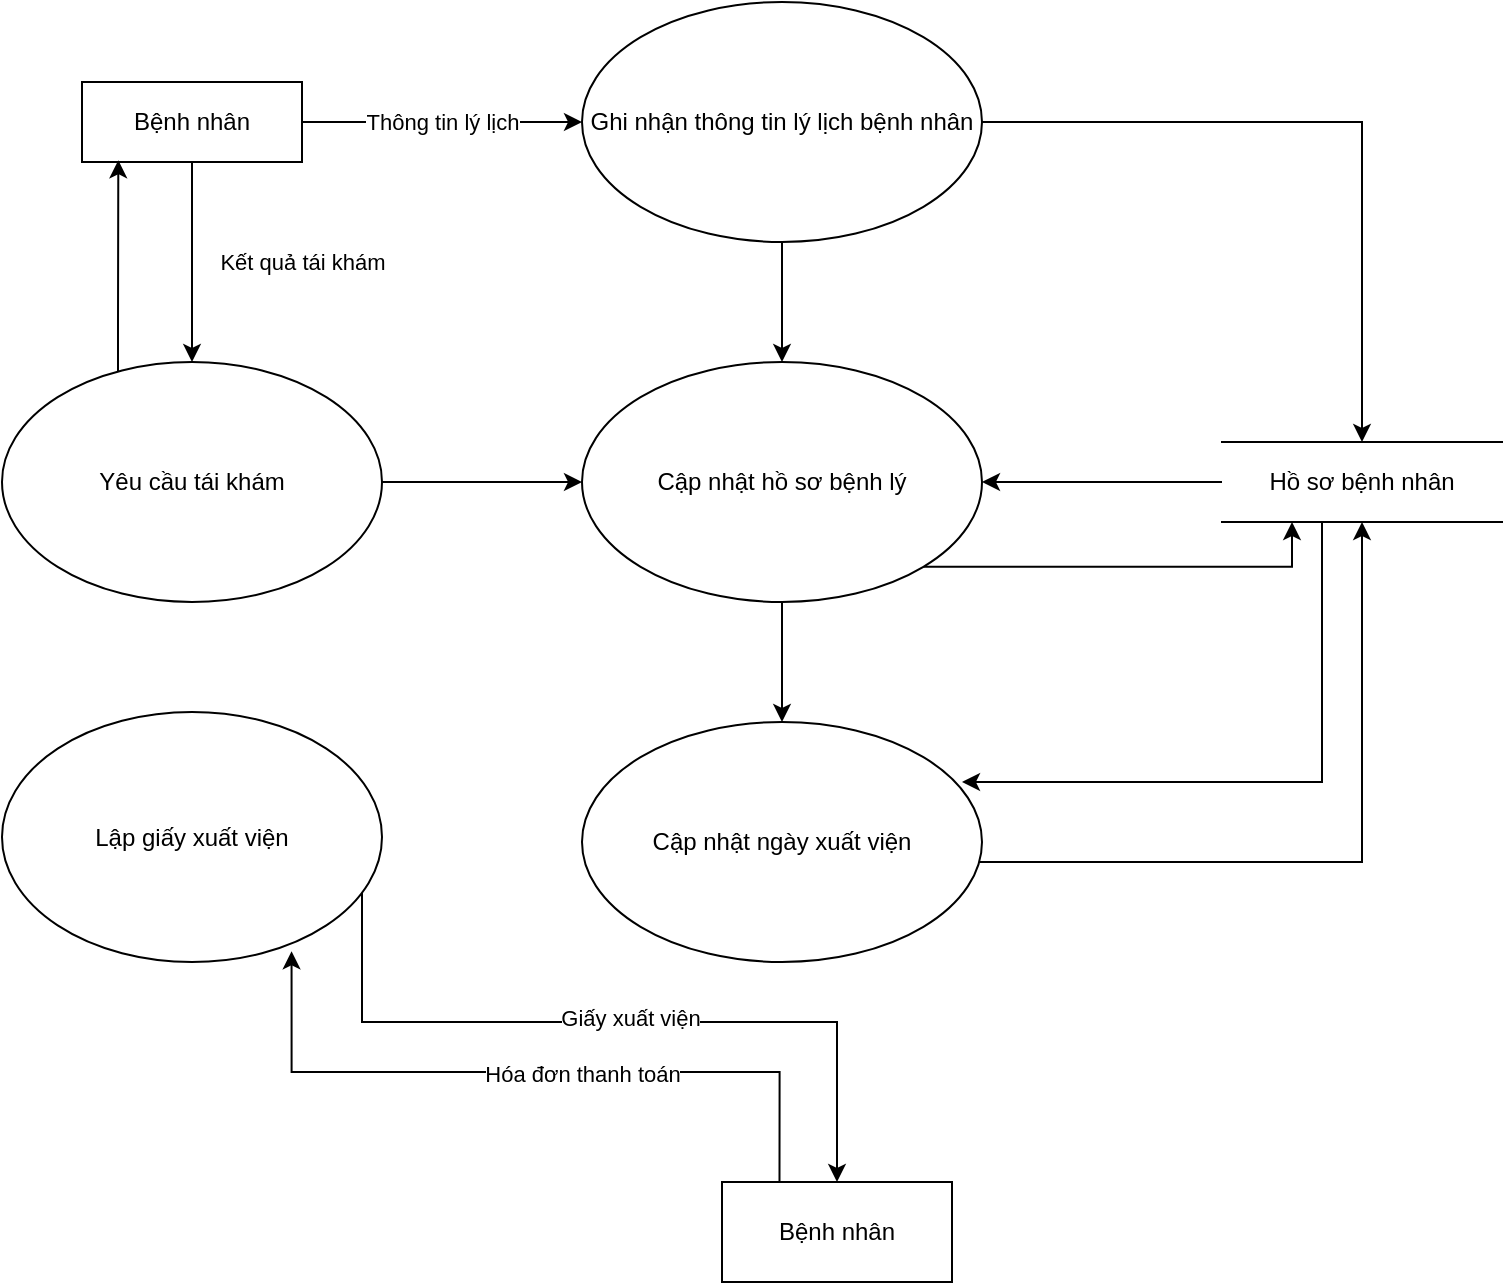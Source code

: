 <mxfile version="13.9.9" type="github">
  <diagram id="2405wJ3sSz2FnLK-L2Kb" name="Page-1">
    <mxGraphModel dx="1019" dy="519" grid="1" gridSize="10" guides="1" tooltips="1" connect="1" arrows="1" fold="1" page="1" pageScale="1" pageWidth="850" pageHeight="1100" math="0" shadow="0">
      <root>
        <mxCell id="0" />
        <mxCell id="1" parent="0" />
        <mxCell id="DbfD-DtE0sevARXXJMPS-3" value="Thông tin lý lịch" style="edgeStyle=orthogonalEdgeStyle;rounded=0;orthogonalLoop=1;jettySize=auto;html=1;exitX=1;exitY=0.5;exitDx=0;exitDy=0;entryX=0;entryY=0.5;entryDx=0;entryDy=0;" parent="1" source="DbfD-DtE0sevARXXJMPS-1" target="DbfD-DtE0sevARXXJMPS-2" edge="1">
          <mxGeometry relative="1" as="geometry" />
        </mxCell>
        <mxCell id="DbfD-DtE0sevARXXJMPS-25" value="Kết quả tái khám" style="edgeStyle=orthogonalEdgeStyle;rounded=0;orthogonalLoop=1;jettySize=auto;html=1;entryX=0.5;entryY=0;entryDx=0;entryDy=0;" parent="1" source="DbfD-DtE0sevARXXJMPS-1" target="DbfD-DtE0sevARXXJMPS-15" edge="1">
          <mxGeometry y="55" relative="1" as="geometry">
            <mxPoint as="offset" />
          </mxGeometry>
        </mxCell>
        <mxCell id="DbfD-DtE0sevARXXJMPS-1" value="Bệnh nhân" style="rounded=0;whiteSpace=wrap;html=1;" parent="1" vertex="1">
          <mxGeometry x="90" y="100" width="110" height="40" as="geometry" />
        </mxCell>
        <mxCell id="DbfD-DtE0sevARXXJMPS-5" style="edgeStyle=orthogonalEdgeStyle;rounded=0;orthogonalLoop=1;jettySize=auto;html=1;entryX=0.5;entryY=0;entryDx=0;entryDy=0;" parent="1" source="DbfD-DtE0sevARXXJMPS-2" target="DbfD-DtE0sevARXXJMPS-4" edge="1">
          <mxGeometry relative="1" as="geometry">
            <mxPoint x="720" y="120" as="targetPoint" />
          </mxGeometry>
        </mxCell>
        <mxCell id="DbfD-DtE0sevARXXJMPS-7" style="edgeStyle=orthogonalEdgeStyle;rounded=0;orthogonalLoop=1;jettySize=auto;html=1;" parent="1" source="DbfD-DtE0sevARXXJMPS-2" target="DbfD-DtE0sevARXXJMPS-6" edge="1">
          <mxGeometry relative="1" as="geometry" />
        </mxCell>
        <mxCell id="DbfD-DtE0sevARXXJMPS-2" value="Ghi nhận thông tin lý lịch bệnh nhân" style="ellipse;whiteSpace=wrap;html=1;" parent="1" vertex="1">
          <mxGeometry x="340" y="60" width="200" height="120" as="geometry" />
        </mxCell>
        <mxCell id="DbfD-DtE0sevARXXJMPS-8" style="edgeStyle=orthogonalEdgeStyle;rounded=0;orthogonalLoop=1;jettySize=auto;html=1;entryX=1;entryY=0.5;entryDx=0;entryDy=0;" parent="1" source="DbfD-DtE0sevARXXJMPS-4" target="DbfD-DtE0sevARXXJMPS-6" edge="1">
          <mxGeometry relative="1" as="geometry" />
        </mxCell>
        <mxCell id="DbfD-DtE0sevARXXJMPS-13" style="edgeStyle=orthogonalEdgeStyle;rounded=0;orthogonalLoop=1;jettySize=auto;html=1;entryX=0.95;entryY=0.25;entryDx=0;entryDy=0;entryPerimeter=0;" parent="1" source="DbfD-DtE0sevARXXJMPS-4" target="DbfD-DtE0sevARXXJMPS-10" edge="1">
          <mxGeometry relative="1" as="geometry">
            <Array as="points">
              <mxPoint x="710" y="450" />
            </Array>
          </mxGeometry>
        </mxCell>
        <mxCell id="DbfD-DtE0sevARXXJMPS-4" value="Hồ sơ bệnh nhân" style="shape=partialRectangle;whiteSpace=wrap;html=1;left=0;right=0;fillColor=none;" parent="1" vertex="1">
          <mxGeometry x="660" y="280" width="140" height="40" as="geometry" />
        </mxCell>
        <mxCell id="DbfD-DtE0sevARXXJMPS-11" style="edgeStyle=orthogonalEdgeStyle;rounded=0;orthogonalLoop=1;jettySize=auto;html=1;entryX=0.5;entryY=0;entryDx=0;entryDy=0;" parent="1" source="DbfD-DtE0sevARXXJMPS-6" target="DbfD-DtE0sevARXXJMPS-10" edge="1">
          <mxGeometry relative="1" as="geometry" />
        </mxCell>
        <mxCell id="DbfD-DtE0sevARXXJMPS-12" style="edgeStyle=orthogonalEdgeStyle;rounded=0;orthogonalLoop=1;jettySize=auto;html=1;exitX=1;exitY=1;exitDx=0;exitDy=0;entryX=0.25;entryY=1;entryDx=0;entryDy=0;" parent="1" source="DbfD-DtE0sevARXXJMPS-6" target="DbfD-DtE0sevARXXJMPS-4" edge="1">
          <mxGeometry relative="1" as="geometry" />
        </mxCell>
        <mxCell id="DbfD-DtE0sevARXXJMPS-6" value="Cập nhật hồ sơ bệnh lý" style="ellipse;whiteSpace=wrap;html=1;" parent="1" vertex="1">
          <mxGeometry x="340" y="240" width="200" height="120" as="geometry" />
        </mxCell>
        <mxCell id="DbfD-DtE0sevARXXJMPS-14" style="edgeStyle=orthogonalEdgeStyle;rounded=0;orthogonalLoop=1;jettySize=auto;html=1;" parent="1" source="DbfD-DtE0sevARXXJMPS-10" target="DbfD-DtE0sevARXXJMPS-4" edge="1">
          <mxGeometry relative="1" as="geometry">
            <Array as="points">
              <mxPoint x="730" y="490" />
            </Array>
          </mxGeometry>
        </mxCell>
        <mxCell id="DbfD-DtE0sevARXXJMPS-10" value="Cập nhật ngày xuất viện" style="ellipse;whiteSpace=wrap;html=1;" parent="1" vertex="1">
          <mxGeometry x="340" y="420" width="200" height="120" as="geometry" />
        </mxCell>
        <mxCell id="DbfD-DtE0sevARXXJMPS-24" style="edgeStyle=orthogonalEdgeStyle;rounded=0;orthogonalLoop=1;jettySize=auto;html=1;entryX=0.165;entryY=0.978;entryDx=0;entryDy=0;entryPerimeter=0;" parent="1" source="DbfD-DtE0sevARXXJMPS-15" target="DbfD-DtE0sevARXXJMPS-1" edge="1">
          <mxGeometry relative="1" as="geometry">
            <Array as="points">
              <mxPoint x="108" y="220" />
              <mxPoint x="108" y="220" />
            </Array>
          </mxGeometry>
        </mxCell>
        <mxCell id="DbfD-DtE0sevARXXJMPS-26" style="edgeStyle=orthogonalEdgeStyle;rounded=0;orthogonalLoop=1;jettySize=auto;html=1;" parent="1" source="DbfD-DtE0sevARXXJMPS-15" target="DbfD-DtE0sevARXXJMPS-6" edge="1">
          <mxGeometry relative="1" as="geometry" />
        </mxCell>
        <mxCell id="DbfD-DtE0sevARXXJMPS-15" value="Yêu cầu tái khám" style="ellipse;whiteSpace=wrap;html=1;" parent="1" vertex="1">
          <mxGeometry x="50" y="240" width="190" height="120" as="geometry" />
        </mxCell>
        <mxCell id="DbfD-DtE0sevARXXJMPS-22" style="edgeStyle=orthogonalEdgeStyle;rounded=0;orthogonalLoop=1;jettySize=auto;html=1;entryX=0.5;entryY=0;entryDx=0;entryDy=0;" parent="1" source="DbfD-DtE0sevARXXJMPS-17" target="DbfD-DtE0sevARXXJMPS-21" edge="1">
          <mxGeometry relative="1" as="geometry">
            <Array as="points">
              <mxPoint x="230" y="570" />
              <mxPoint x="468" y="570" />
            </Array>
          </mxGeometry>
        </mxCell>
        <mxCell id="DbfD-DtE0sevARXXJMPS-30" value="Giấy xuất viện" style="edgeLabel;html=1;align=center;verticalAlign=middle;resizable=0;points=[];" parent="DbfD-DtE0sevARXXJMPS-22" vertex="1" connectable="0">
          <mxGeometry x="0.036" y="2" relative="1" as="geometry">
            <mxPoint as="offset" />
          </mxGeometry>
        </mxCell>
        <mxCell id="DbfD-DtE0sevARXXJMPS-17" value="Lập giấy xuất viện" style="ellipse;whiteSpace=wrap;html=1;" parent="1" vertex="1">
          <mxGeometry x="50" y="415" width="190" height="125" as="geometry" />
        </mxCell>
        <mxCell id="DbfD-DtE0sevARXXJMPS-31" style="edgeStyle=orthogonalEdgeStyle;rounded=0;orthogonalLoop=1;jettySize=auto;html=1;exitX=0.25;exitY=0;exitDx=0;exitDy=0;entryX=0.762;entryY=0.957;entryDx=0;entryDy=0;entryPerimeter=0;" parent="1" source="DbfD-DtE0sevARXXJMPS-21" target="DbfD-DtE0sevARXXJMPS-17" edge="1">
          <mxGeometry relative="1" as="geometry" />
        </mxCell>
        <mxCell id="DbfD-DtE0sevARXXJMPS-32" value="Hóa đơn thanh toán" style="edgeLabel;html=1;align=center;verticalAlign=middle;resizable=0;points=[];" parent="DbfD-DtE0sevARXXJMPS-31" vertex="1" connectable="0">
          <mxGeometry x="-0.139" y="1" relative="1" as="geometry">
            <mxPoint as="offset" />
          </mxGeometry>
        </mxCell>
        <mxCell id="DbfD-DtE0sevARXXJMPS-21" value="Bệnh nhân" style="rounded=0;whiteSpace=wrap;html=1;" parent="1" vertex="1">
          <mxGeometry x="410" y="650" width="115" height="50" as="geometry" />
        </mxCell>
      </root>
    </mxGraphModel>
  </diagram>
</mxfile>
